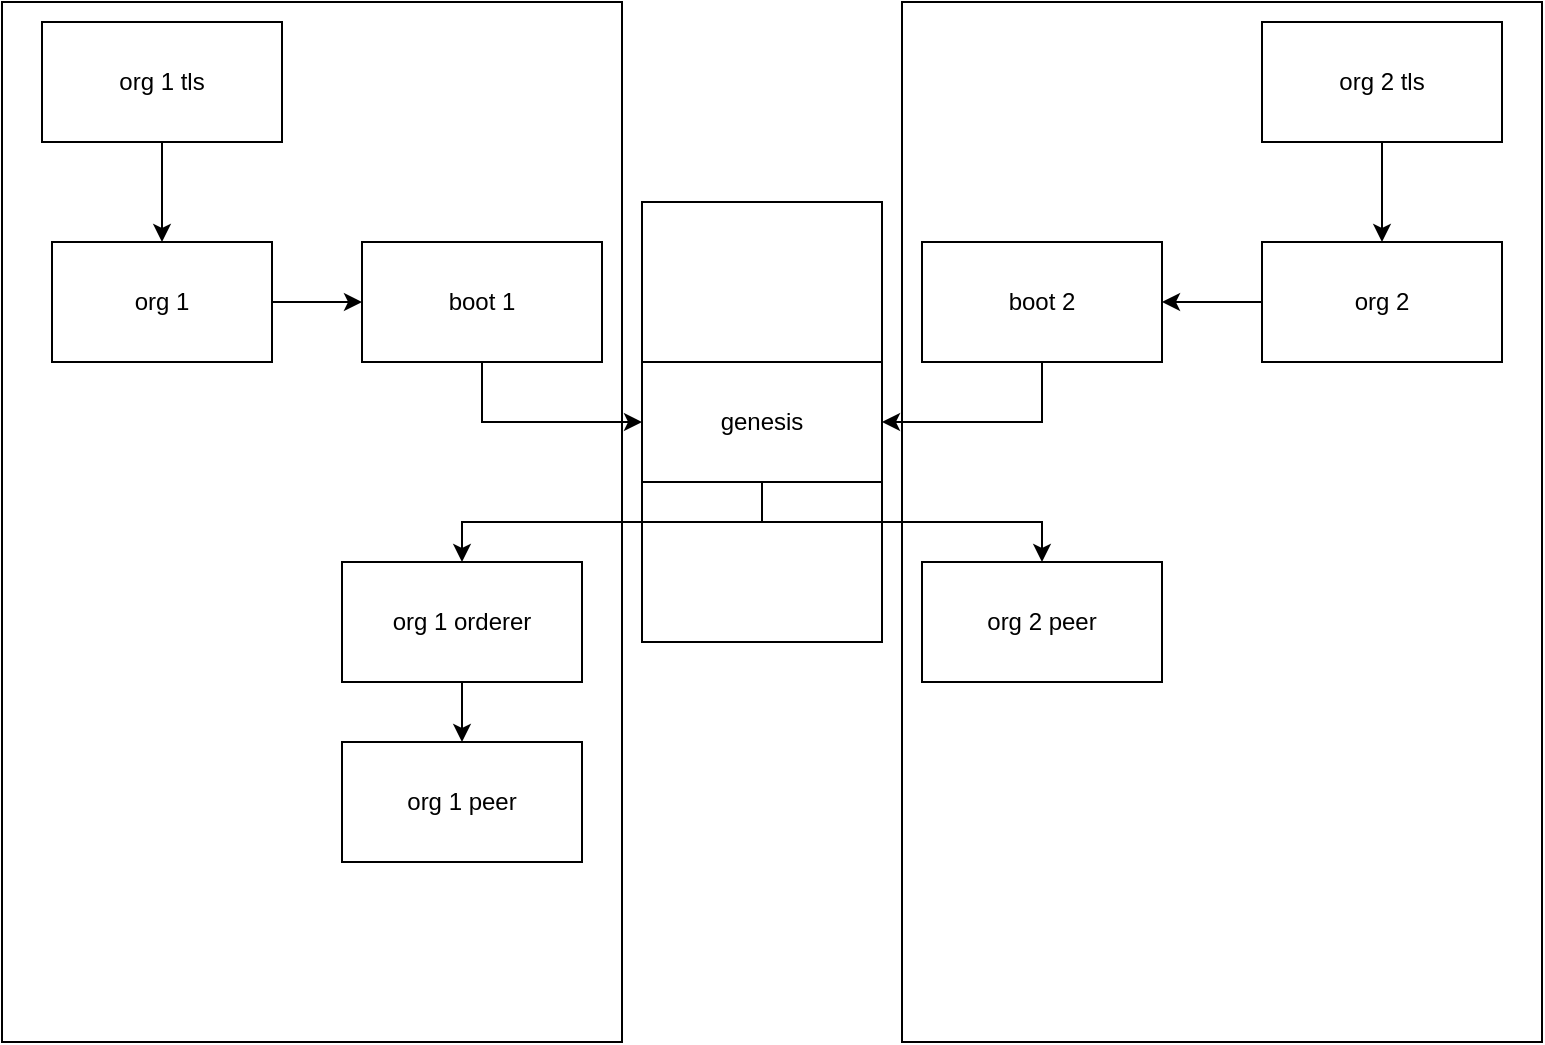 <mxfile version="12.2.4" pages="1"><diagram id="N4q_X-PJeR5z1liHtIxg" name="Page-1"><mxGraphModel dx="815" dy="503" grid="1" gridSize="10" guides="1" tooltips="1" connect="1" arrows="1" fold="1" page="1" pageScale="1" pageWidth="850" pageHeight="1100" math="0" shadow="0"><root><mxCell id="0"/><mxCell id="1" parent="0"/><mxCell id="34" value="" style="rounded=0;whiteSpace=wrap;html=1;" parent="1" vertex="1"><mxGeometry x="350" y="150" width="120" height="220" as="geometry"/></mxCell><mxCell id="33" value="" style="rounded=0;whiteSpace=wrap;html=1;" parent="1" vertex="1"><mxGeometry x="480" y="50" width="320" height="520" as="geometry"/></mxCell><mxCell id="32" value="" style="rounded=0;whiteSpace=wrap;html=1;" parent="1" vertex="1"><mxGeometry x="30" y="50" width="310" height="520" as="geometry"/></mxCell><mxCell id="14" style="edgeStyle=orthogonalEdgeStyle;rounded=0;orthogonalLoop=1;jettySize=auto;html=1;exitX=0.5;exitY=1;exitDx=0;exitDy=0;" parent="1" source="2" target="3" edge="1"><mxGeometry relative="1" as="geometry"/></mxCell><mxCell id="2" value="org 1 tls" style="rounded=0;whiteSpace=wrap;html=1;" parent="1" vertex="1"><mxGeometry x="50" y="60" width="120" height="60" as="geometry"/></mxCell><mxCell id="20" style="edgeStyle=orthogonalEdgeStyle;rounded=0;orthogonalLoop=1;jettySize=auto;html=1;exitX=1;exitY=0.5;exitDx=0;exitDy=0;entryX=0;entryY=0.5;entryDx=0;entryDy=0;" parent="1" source="3" target="10" edge="1"><mxGeometry relative="1" as="geometry"/></mxCell><mxCell id="3" value="org 1" style="rounded=0;whiteSpace=wrap;html=1;" parent="1" vertex="1"><mxGeometry x="55" y="170" width="110" height="60" as="geometry"/></mxCell><mxCell id="22" style="edgeStyle=orthogonalEdgeStyle;rounded=0;orthogonalLoop=1;jettySize=auto;html=1;exitX=0.5;exitY=1;exitDx=0;exitDy=0;entryX=0.5;entryY=0;entryDx=0;entryDy=0;" parent="1" source="4" target="5" edge="1"><mxGeometry relative="1" as="geometry"/></mxCell><mxCell id="4" value="org 2 tls" style="rounded=0;whiteSpace=wrap;html=1;" parent="1" vertex="1"><mxGeometry x="660" y="60" width="120" height="60" as="geometry"/></mxCell><mxCell id="23" style="edgeStyle=orthogonalEdgeStyle;rounded=0;orthogonalLoop=1;jettySize=auto;html=1;exitX=0;exitY=0.5;exitDx=0;exitDy=0;entryX=1;entryY=0.5;entryDx=0;entryDy=0;" parent="1" source="5" target="11" edge="1"><mxGeometry relative="1" as="geometry"/></mxCell><mxCell id="5" value="org 2" style="rounded=0;whiteSpace=wrap;html=1;" parent="1" vertex="1"><mxGeometry x="660" y="170" width="120" height="60" as="geometry"/></mxCell><mxCell id="30" style="edgeStyle=orthogonalEdgeStyle;rounded=0;orthogonalLoop=1;jettySize=auto;html=1;exitX=0.5;exitY=1;exitDx=0;exitDy=0;entryX=0.5;entryY=0;entryDx=0;entryDy=0;" parent="1" source="6" target="8" edge="1"><mxGeometry relative="1" as="geometry"/></mxCell><mxCell id="6" value="org 1 orderer" style="rounded=0;whiteSpace=wrap;html=1;" parent="1" vertex="1"><mxGeometry x="200" y="330" width="120" height="60" as="geometry"/></mxCell><mxCell id="8" value="org 1 peer" style="rounded=0;whiteSpace=wrap;html=1;" parent="1" vertex="1"><mxGeometry x="200" y="420" width="120" height="60" as="geometry"/></mxCell><mxCell id="9" value="org 2 peer" style="rounded=0;whiteSpace=wrap;html=1;" parent="1" vertex="1"><mxGeometry x="490" y="330" width="120" height="60" as="geometry"/></mxCell><mxCell id="25" style="edgeStyle=orthogonalEdgeStyle;rounded=0;orthogonalLoop=1;jettySize=auto;html=1;exitX=0.5;exitY=1;exitDx=0;exitDy=0;" parent="1" source="10" target="12" edge="1"><mxGeometry relative="1" as="geometry"/></mxCell><mxCell id="10" value="boot 1" style="rounded=0;whiteSpace=wrap;html=1;" parent="1" vertex="1"><mxGeometry x="210" y="170" width="120" height="60" as="geometry"/></mxCell><mxCell id="24" style="edgeStyle=orthogonalEdgeStyle;rounded=0;orthogonalLoop=1;jettySize=auto;html=1;exitX=0.5;exitY=1;exitDx=0;exitDy=0;entryX=1;entryY=0.5;entryDx=0;entryDy=0;" parent="1" source="11" target="12" edge="1"><mxGeometry relative="1" as="geometry"/></mxCell><mxCell id="11" value="boot 2" style="rounded=0;whiteSpace=wrap;html=1;" parent="1" vertex="1"><mxGeometry x="490" y="170" width="120" height="60" as="geometry"/></mxCell><mxCell id="27" style="edgeStyle=orthogonalEdgeStyle;rounded=0;orthogonalLoop=1;jettySize=auto;html=1;exitX=0.5;exitY=1;exitDx=0;exitDy=0;entryX=0.5;entryY=0;entryDx=0;entryDy=0;" parent="1" source="12" target="6" edge="1"><mxGeometry relative="1" as="geometry"/></mxCell><mxCell id="29" style="edgeStyle=orthogonalEdgeStyle;rounded=0;orthogonalLoop=1;jettySize=auto;html=1;exitX=0.5;exitY=1;exitDx=0;exitDy=0;entryX=0.5;entryY=0;entryDx=0;entryDy=0;" parent="1" source="12" target="9" edge="1"><mxGeometry relative="1" as="geometry"/></mxCell><mxCell id="12" value="genesis" style="rounded=0;whiteSpace=wrap;html=1;" parent="1" vertex="1"><mxGeometry x="350" y="230" width="120" height="60" as="geometry"/></mxCell></root></mxGraphModel></diagram></mxfile>